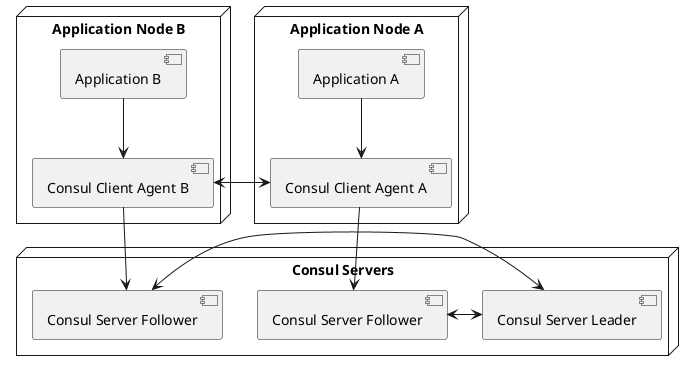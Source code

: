 @startuml
skinparam monochrome true
'scale 10

node "Application Node A" {
   [Application A] --> [Consul Client Agent A]
}

node "Application Node B" {
   [Application B] --> [Consul Client Agent B]
}

node "Consul Servers" {
   [Consul Server Agent A] as "Consul Server Follower"
   [Consul Server Agent B] as "Consul Server Follower"
   [Consul Client Agent A] --> [Consul Server Agent A]
   [Consul Client Agent B] --> [Consul Server Agent B]
   [Consul Server Agent A] <-r-> [Consul Server Leader]
   [Consul Server Agent B] <-l-> [Consul Server Leader]
}
   [Consul Client Agent B] <-r-> [Consul Client Agent A]

@enduml
